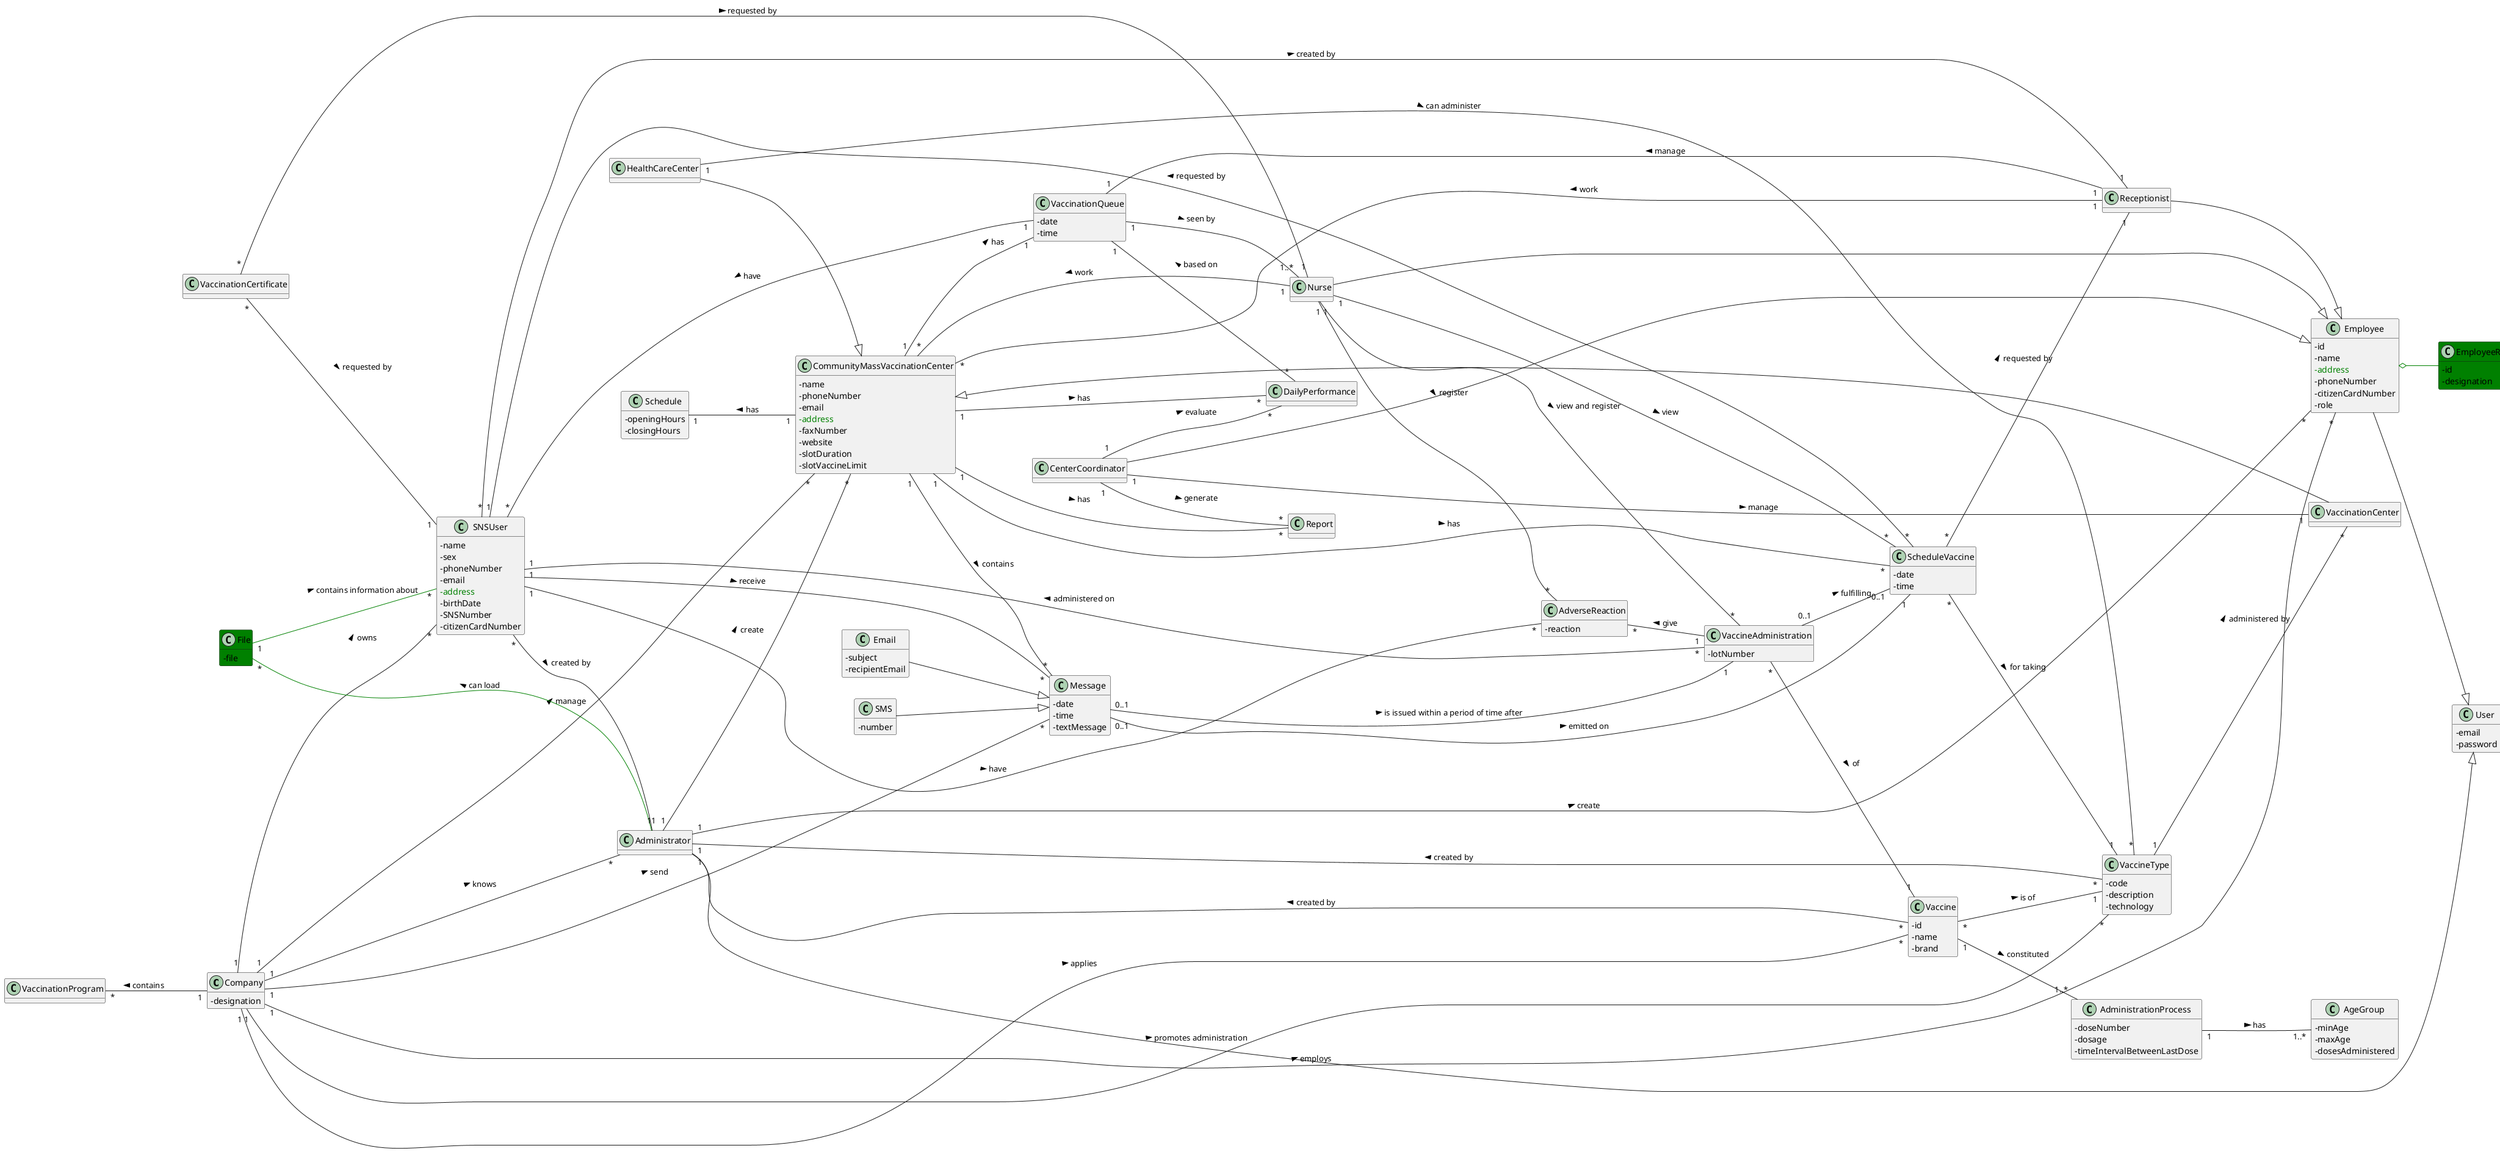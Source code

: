 @startuml

hide methods
left to right direction
skinparam classAttributeIconSize 0

class Company {
    -designation
}

class SNSUser {
    -name
    -sex
    -phoneNumber
    -email
    <color:#green>-address
    -birthDate
    -SNSNumber
    -citizenCardNumber
}

class Vaccine {
    -id
    -name
    -brand
}

class VaccineType {
    -code
    -description
    -technology
}

class VaccineAdministration {
    -lotNumber
}

class ScheduleVaccine {
    -date
    -time
}

class CommunityMassVaccinationCenter {
    -name
    -phoneNumber
    -email
    <color:#green>-address
    -faxNumber
    -website
    -slotDuration
    -slotVaccineLimit
}

class HealthCareCenter {
}

class VaccinationCenter {
}

class Schedule {
    -openingHours
    -closingHours
}

class Employee {
    -id
    -name
    <color:#green>-address
    -phoneNumber
    -citizenCardNumber
    -role
}

class EmployeeRole #green {
    -id
    -designation
}

class Administrator {
}

class Nurse {
}

class Receptionist {
}

class CenterCoordinator {
}

class VaccinationCertificate {
}

class AdverseReaction {
    -reaction
}

class VaccinationProgram {
}

class Report {
}

class DailyPerformance {
}

class AgeGroup {
    -minAge
    -maxAge
    -dosesAdministered
}

class AdministrationProcess {
    -doseNumber
    -dosage
    -timeIntervalBetweenLastDose
}

class VaccinationQueue {
    -date
    -time
}

class Message {
    -date
    -time
    -textMessage
}

class Email {
    -subject
    -recipientEmail
}

class SMS {
    -number
}

class User {
    -email
    -password
}

class File #green {
    -file
}

'----- Generalization -----

Administrator --|> User
CenterCoordinator --|> Employee
Email --|> Message
Employee --|> User
HealthCareCenter --|> CommunityMassVaccinationCenter
Nurse --|> Employee
Receptionist --|> Employee
SMS --|> Message
VaccinationCenter --|> CommunityMassVaccinationCenter

'--------------------------

'------- Relations --------

Administrator "1" -- "*" CommunityMassVaccinationCenter : create >
Administrator "1" -- "*" Employee : create >

AdverseReaction "*" -- "1" VaccineAdministration : give <

AdministrationProcess "1" -- "1..*" AgeGroup : has >

CenterCoordinator "1" -- "*" DailyPerformance : evaluate >
CenterCoordinator "1" -- "*" Report : generate >
CenterCoordinator "1" -- "1" VaccinationCenter : manage >

CommunityMassVaccinationCenter "1" -- "*" DailyPerformance : has >
CommunityMassVaccinationCenter "1" -- "*" Report : has >
CommunityMassVaccinationCenter "1" -- "1" VaccinationQueue : has >
CommunityMassVaccinationCenter "1" -- "*" Message : contains >

Company "1" -- "*" Administrator : knows >
Company "1" -- "*" CommunityMassVaccinationCenter : manage >
Company "1" -- "*" SNSUser : owns >
Company "1" -- "*" Vaccine : applies >
Company "1" -- "*" Message : send >

Employee "*" -- "1" Company : employs <

File "*" -[#green]- "1" Administrator : can load <
File "1" -[#green]- "*" SNSUser : contains information about >

HealthCareCenter "1" -- "*" VaccineType : can administer >

Message "0..1" -- "1" VaccineAdministration : is issued within a period of time after >
Message "0..1" -- "1" ScheduleVaccine : emitted on >

Nurse "1" -- "*" ScheduleVaccine : view >
Nurse "1"-- "*" AdverseReaction : register >
Nurse "1"-- "*" CommunityMassVaccinationCenter : work >
Nurse "1"-- "*" VaccineAdministration : view and register >

Receptionist "1" -- "1" VaccinationQueue : manage >
Receptionist "1"-- "*" CommunityMassVaccinationCenter : work >

SNSUser "*" -- "1" Administrator: created by >
SNSUser "*" -- "1" Receptionist: created by >
SNSUser "1" -- "*" AdverseReaction : have >
SNSUser "1" -- "*" Message : receive >

Schedule "1" -- "1" CommunityMassVaccinationCenter : has <

VaccinationCertificate "*" -- "1" Nurse : requested by >
VaccinationCertificate "*" -- "1" SNSUser : requested by >

VaccinationProgram "*" -- "1" Company : contains <

VaccinationQueue "1" -- "*" DailyPerformance : based on <
VaccinationQueue "1" -- "*" SNSUser : have >
VaccinationQueue "1" -- "1..*" Nurse : seen by >

Vaccine "*" -- "1" Administrator: created by >
Vaccine "*" -- "1" VaccineType : is of >
Vaccine "1" -- "1..*" AdministrationProcess : constituted >

VaccineAdministration "*" -- "1" SNSUser : administered on >
VaccineAdministration "*" -- "1" Vaccine : of >
VaccineAdministration "0..1" -- "0..1" ScheduleVaccine : fulfilling >

ScheduleVaccine "*" -- "1" CommunityMassVaccinationCenter : has <
ScheduleVaccine "*" -- "1" Receptionist : requested by >
ScheduleVaccine "*" -- "1" SNSUser : requested by >
ScheduleVaccine "*" -- "1" VaccineType : for taking >

VaccineType "*" -- "1" Administrator: created by >
VaccineType "*" -- "1" Company : promotes administration <
VaccineType "1" -- "*" VaccinationCenter : administered by >

'Aggregation
Employee o-[#green]- EmployeeRole

'--------------------------

@enduml
